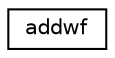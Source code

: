 digraph "Graphical Class Hierarchy"
{
 // INTERACTIVE_SVG=YES
 // LATEX_PDF_SIZE
  edge [fontname="Helvetica",fontsize="10",labelfontname="Helvetica",labelfontsize="10"];
  node [fontname="Helvetica",fontsize="10",shape=record];
  rankdir="LR";
  Node0 [label="addwf",height=0.2,width=0.4,color="black", fillcolor="white", style="filled",URL="$group__fms__diag__elem__weight__procs__mod.html#interfacefms__diag__elem__weight__procs__mod_1_1addwf",tooltip="Interface for the elemental function addwf, which Calculates and returns the value given by this form..."];
}
